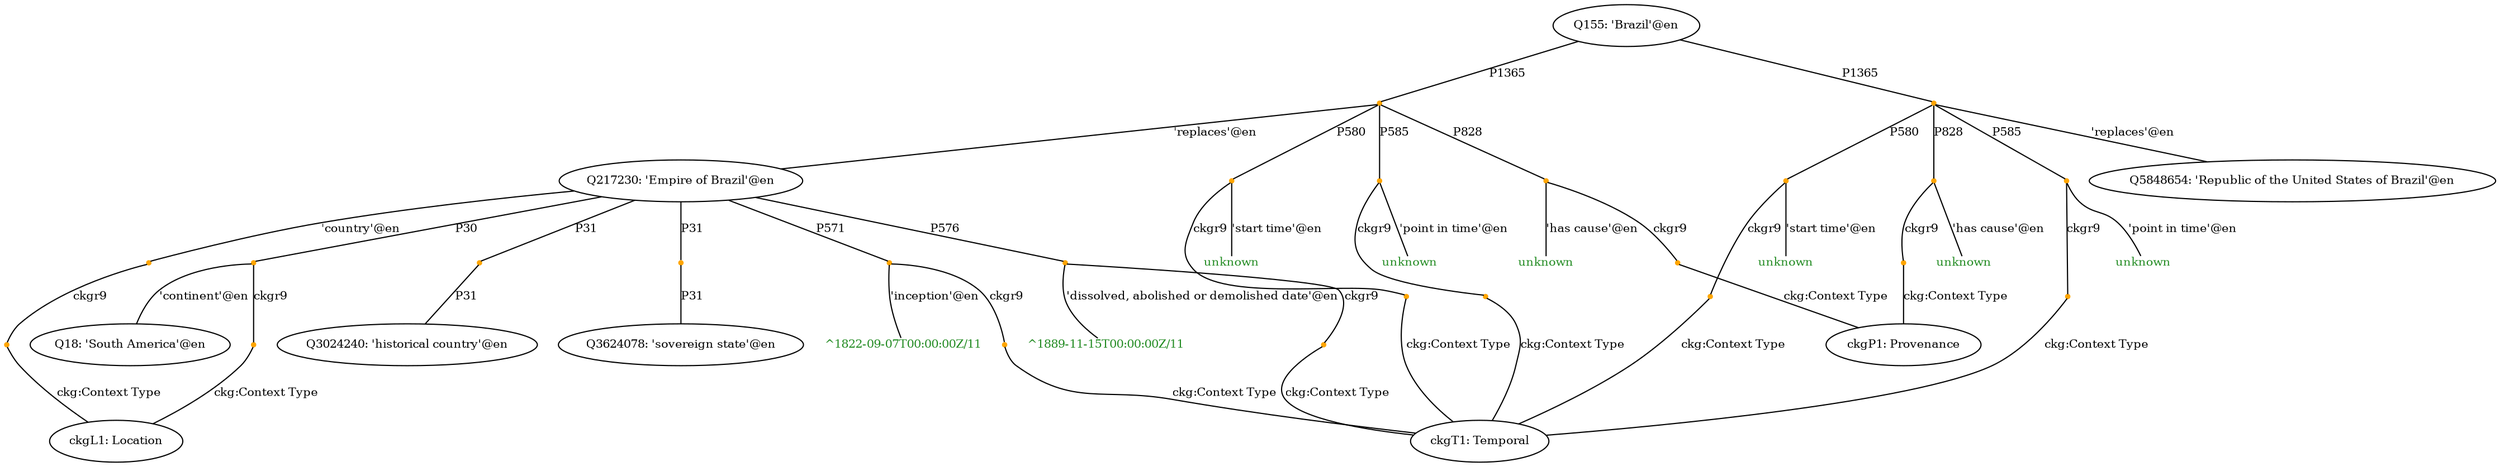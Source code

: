 strict graph "Brazil-K1-all.tsv" {
	fontsize=20
	node [color=orange fontsize=10 shape=point style=filled]
	"Q155-P1365-Q217230-19ed8df2-0-P828" [label=""]
	node [color="" fontcolor=black fontsize=10 shape=ellipse style=""]
	ckgP1 [label="ckgP1: Provenance"]
	node [color=orange fontsize=10 shape=point style=filled]
	"ckg_c20-19ed8df2-0-P828" [label=""]
	edge [fontsize=10]
	"Q155-P1365-Q217230-19ed8df2-0-P828" -- "ckg_c20-19ed8df2-0-P828" [label=ckgr9]
	"ckg_c20-19ed8df2-0-P828" -- ckgP1 [label="ckg:Context Type"]
	node [color=orange fontsize=10 shape=point style=filled]
	"Q155-P1365-Q5848654-abcbe521-0-P828" [label=""]
	node [color="" fontcolor=black fontsize=10 shape=ellipse style=""]
	ckgP1 [label="ckgP1: Provenance"]
	node [color=orange fontsize=10 shape=point style=filled]
	"ckg_c20-abcbe521-0-P828" [label=""]
	edge [fontsize=10]
	"Q155-P1365-Q5848654-abcbe521-0-P828" -- "ckg_c20-abcbe521-0-P828" [label=ckgr9]
	"ckg_c20-abcbe521-0-P828" -- ckgP1 [label="ckg:Context Type"]
	node [color=orange fontsize=10 shape=point style=filled]
	"Q155-P1365-Q217230-19ed8df2-0-P580" [label=""]
	node [color="" fontcolor=black fontsize=10 shape=ellipse style=""]
	ckgT1 [label="ckgT1: Temporal"]
	node [color=orange fontsize=10 shape=point style=filled]
	"ckg_c2-19ed8df2-0-P580" [label=""]
	edge [fontsize=10]
	"Q155-P1365-Q217230-19ed8df2-0-P580" -- "ckg_c2-19ed8df2-0-P580" [label=ckgr9]
	"ckg_c2-19ed8df2-0-P580" -- ckgT1 [label="ckg:Context Type"]
	node [color=orange fontsize=10 shape=point style=filled]
	"Q155-P1365-Q5848654-abcbe521-0-P580" [label=""]
	node [color="" fontcolor=black fontsize=10 shape=ellipse style=""]
	ckgT1 [label="ckgT1: Temporal"]
	node [color=orange fontsize=10 shape=point style=filled]
	"ckg_c2-abcbe521-0-P580" [label=""]
	edge [fontsize=10]
	"Q155-P1365-Q5848654-abcbe521-0-P580" -- "ckg_c2-abcbe521-0-P580" [label=ckgr9]
	"ckg_c2-abcbe521-0-P580" -- ckgT1 [label="ckg:Context Type"]
	node [color=orange fontsize=10 shape=point style=filled]
	"Q155-P1365-Q217230-19ed8df2-0-P585" [label=""]
	node [color="" fontcolor=black fontsize=10 shape=ellipse style=""]
	ckgT1 [label="ckgT1: Temporal"]
	node [color=orange fontsize=10 shape=point style=filled]
	"ckg_c6-19ed8df2-0-P585" [label=""]
	edge [fontsize=10]
	"Q155-P1365-Q217230-19ed8df2-0-P585" -- "ckg_c6-19ed8df2-0-P585" [label=ckgr9]
	"ckg_c6-19ed8df2-0-P585" -- ckgT1 [label="ckg:Context Type"]
	node [color=orange fontsize=10 shape=point style=filled]
	"Q155-P1365-Q5848654-abcbe521-0-P585" [label=""]
	node [color="" fontcolor=black fontsize=10 shape=ellipse style=""]
	ckgT1 [label="ckgT1: Temporal"]
	node [color=orange fontsize=10 shape=point style=filled]
	"ckg_c6-abcbe521-0-P585" [label=""]
	edge [fontsize=10]
	"Q155-P1365-Q5848654-abcbe521-0-P585" -- "ckg_c6-abcbe521-0-P585" [label=ckgr9]
	"ckg_c6-abcbe521-0-P585" -- ckgT1 [label="ckg:Context Type"]
	node [color=orange fontsize=10 shape=point style=filled]
	"Q155-P1365-Q217230-19ed8df2-0" [label=""]
	node [color="" fontcolor=forestgreen fontsize=10 shape=plain style=""]
	"Q155-P1365-Q217230-19ed8df2-0-P580unknown" [label=unknown]
	node [color=orange fontsize=10 shape=point style=filled]
	"Q155-P1365-Q217230-19ed8df2-0-P580" [label=""]
	edge [fontsize=10]
	"Q155-P1365-Q217230-19ed8df2-0" -- "Q155-P1365-Q217230-19ed8df2-0-P580" [label=P580]
	"Q155-P1365-Q217230-19ed8df2-0-P580" -- "Q155-P1365-Q217230-19ed8df2-0-P580unknown" [label="'start time'@en"]
	node [color=orange fontsize=10 shape=point style=filled]
	"Q155-P1365-Q217230-19ed8df2-0" [label=""]
	node [color="" fontcolor=forestgreen fontsize=10 shape=plain style=""]
	"Q155-P1365-Q217230-19ed8df2-0-P585unknown" [label=unknown]
	node [color=orange fontsize=10 shape=point style=filled]
	"Q155-P1365-Q217230-19ed8df2-0-P585" [label=""]
	edge [fontsize=10]
	"Q155-P1365-Q217230-19ed8df2-0" -- "Q155-P1365-Q217230-19ed8df2-0-P585" [label=P585]
	"Q155-P1365-Q217230-19ed8df2-0-P585" -- "Q155-P1365-Q217230-19ed8df2-0-P585unknown" [label="'point in time'@en"]
	node [color=orange fontsize=10 shape=point style=filled]
	"Q155-P1365-Q217230-19ed8df2-0" [label=""]
	node [color="" fontcolor=forestgreen fontsize=10 shape=plain style=""]
	"Q155-P1365-Q217230-19ed8df2-0-P828unknown" [label=unknown]
	node [color=orange fontsize=10 shape=point style=filled]
	"Q155-P1365-Q217230-19ed8df2-0-P828" [label=""]
	edge [fontsize=10]
	"Q155-P1365-Q217230-19ed8df2-0" -- "Q155-P1365-Q217230-19ed8df2-0-P828" [label=P828]
	"Q155-P1365-Q217230-19ed8df2-0-P828" -- "Q155-P1365-Q217230-19ed8df2-0-P828unknown" [label="'has cause'@en"]
	node [color="" fontcolor=black fontsize=10 shape=ellipse style=""]
	Q155 [label="Q155: 'Brazil'@en"]
	node [color="" fontcolor=black fontsize=10 shape=ellipse style=""]
	Q217230 [label="Q217230: 'Empire of Brazil'@en"]
	node [color=orange fontsize=10 shape=point style=filled]
	"Q155-P1365-Q217230-19ed8df2-0" [label=""]
	edge [fontsize=10]
	Q155 -- "Q155-P1365-Q217230-19ed8df2-0" [label=P1365]
	"Q155-P1365-Q217230-19ed8df2-0" -- Q217230 [label="'replaces'@en"]
	node [color=orange fontsize=10 shape=point style=filled]
	"Q155-P1365-Q5848654-abcbe521-0" [label=""]
	node [color="" fontcolor=forestgreen fontsize=10 shape=plain style=""]
	"Q155-P1365-Q5848654-abcbe521-0-P580unknown" [label=unknown]
	node [color=orange fontsize=10 shape=point style=filled]
	"Q155-P1365-Q5848654-abcbe521-0-P580" [label=""]
	edge [fontsize=10]
	"Q155-P1365-Q5848654-abcbe521-0" -- "Q155-P1365-Q5848654-abcbe521-0-P580" [label=P580]
	"Q155-P1365-Q5848654-abcbe521-0-P580" -- "Q155-P1365-Q5848654-abcbe521-0-P580unknown" [label="'start time'@en"]
	node [color=orange fontsize=10 shape=point style=filled]
	"Q155-P1365-Q5848654-abcbe521-0" [label=""]
	node [color="" fontcolor=forestgreen fontsize=10 shape=plain style=""]
	"Q155-P1365-Q5848654-abcbe521-0-P585unknown" [label=unknown]
	node [color=orange fontsize=10 shape=point style=filled]
	"Q155-P1365-Q5848654-abcbe521-0-P585" [label=""]
	edge [fontsize=10]
	"Q155-P1365-Q5848654-abcbe521-0" -- "Q155-P1365-Q5848654-abcbe521-0-P585" [label=P585]
	"Q155-P1365-Q5848654-abcbe521-0-P585" -- "Q155-P1365-Q5848654-abcbe521-0-P585unknown" [label="'point in time'@en"]
	node [color=orange fontsize=10 shape=point style=filled]
	"Q155-P1365-Q5848654-abcbe521-0" [label=""]
	node [color="" fontcolor=forestgreen fontsize=10 shape=plain style=""]
	"Q155-P1365-Q5848654-abcbe521-0-P828unknown" [label=unknown]
	node [color=orange fontsize=10 shape=point style=filled]
	"Q155-P1365-Q5848654-abcbe521-0-P828" [label=""]
	edge [fontsize=10]
	"Q155-P1365-Q5848654-abcbe521-0" -- "Q155-P1365-Q5848654-abcbe521-0-P828" [label=P828]
	"Q155-P1365-Q5848654-abcbe521-0-P828" -- "Q155-P1365-Q5848654-abcbe521-0-P828unknown" [label="'has cause'@en"]
	node [color="" fontcolor=black fontsize=10 shape=ellipse style=""]
	Q155 [label="Q155: 'Brazil'@en"]
	node [color="" fontcolor=black fontsize=10 shape=ellipse style=""]
	Q5848654 [label="Q5848654: 'Republic of the United States of Brazil'@en"]
	node [color=orange fontsize=10 shape=point style=filled]
	"Q155-P1365-Q5848654-abcbe521-0" [label=""]
	edge [fontsize=10]
	Q155 -- "Q155-P1365-Q5848654-abcbe521-0" [label=P1365]
	"Q155-P1365-Q5848654-abcbe521-0" -- Q5848654 [label="'replaces'@en"]
	node [color=orange fontsize=10 shape=point style=filled]
	"Q217230-P17-Q217230-69e8c07c-0" [label=""]
	node [color="" fontcolor=black fontsize=10 shape=ellipse style=""]
	ckgL1 [label="ckgL1: Location"]
	node [color=orange fontsize=10 shape=point style=filled]
	"Q217230-P17-Q217230-69e8c07c-0-P17" [label=""]
	edge [fontsize=10]
	"Q217230-P17-Q217230-69e8c07c-0" -- "Q217230-P17-Q217230-69e8c07c-0-P17" [label=ckgr9]
	"Q217230-P17-Q217230-69e8c07c-0-P17" -- ckgL1 [label="ckg:Context Type"]
	node [color="" fontcolor=black fontsize=10 shape=ellipse style=""]
	Q217230 [label="Q217230: 'Empire of Brazil'@en"]
	node [color="" fontcolor=black fontsize=10 shape=ellipse style=""]
	Q217230 [label="Q217230: 'Empire of Brazil'@en"]
	node [color=orange fontsize=10 shape=point style=filled]
	"Q217230-P17-Q217230-69e8c07c-0" [label=""]
	edge [fontsize=10]
	Q217230 -- "Q217230-P17-Q217230-69e8c07c-0" [label=P17]
	"Q217230-P17-Q217230-69e8c07c-0" -- Q217230 [label="'country'@en"]
	node [color=orange fontsize=10 shape=point style=filled]
	"Q217230-P30-Q18-9d189008-0" [label=""]
	node [color="" fontcolor=black fontsize=10 shape=ellipse style=""]
	ckgL1 [label="ckgL1: Location"]
	node [color=orange fontsize=10 shape=point style=filled]
	"Q217230-P30-Q18-9d189008-0-P30" [label=""]
	edge [fontsize=10]
	"Q217230-P30-Q18-9d189008-0" -- "Q217230-P30-Q18-9d189008-0-P30" [label=ckgr9]
	"Q217230-P30-Q18-9d189008-0-P30" -- ckgL1 [label="ckg:Context Type"]
	node [color="" fontcolor=black fontsize=10 shape=ellipse style=""]
	Q217230 [label="Q217230: 'Empire of Brazil'@en"]
	node [color="" fontcolor=black fontsize=10 shape=ellipse style=""]
	Q18 [label="Q18: 'South America'@en"]
	node [color=orange fontsize=10 shape=point style=filled]
	"Q217230-P30-Q18-9d189008-0" [label=""]
	edge [fontsize=10]
	Q217230 -- "Q217230-P30-Q18-9d189008-0" [label=P30]
	"Q217230-P30-Q18-9d189008-0" -- Q18 [label="'continent'@en"]
	node [color="" fontcolor=black fontsize=10 shape=ellipse style=""]
	Q217230 [label="Q217230: 'Empire of Brazil'@en"]
	node [color="" fontcolor=black fontsize=10 shape=ellipse style=""]
	Q3024240 [label="Q3024240: 'historical country'@en"]
	node [color=orange fontsize=10 shape=point style=filled]
	"Q217230-P31-Q3024240-0e78bec7-0" [label=""]
	edge [fontsize=10]
	Q217230 -- "Q217230-P31-Q3024240-0e78bec7-0" [label=P31]
	"Q217230-P31-Q3024240-0e78bec7-0" -- Q3024240 [label=P31]
	node [color="" fontcolor=black fontsize=10 shape=ellipse style=""]
	Q217230 [label="Q217230: 'Empire of Brazil'@en"]
	node [color="" fontcolor=black fontsize=10 shape=ellipse style=""]
	Q3624078 [label="Q3624078: 'sovereign state'@en"]
	node [color=orange fontsize=10 shape=point style=filled]
	"Q217230-P31-Q3624078-4b3c9905-0" [label=""]
	edge [fontsize=10]
	Q217230 -- "Q217230-P31-Q3624078-4b3c9905-0" [label=P31]
	"Q217230-P31-Q3624078-4b3c9905-0" -- Q3624078 [label=P31]
	node [color=orange fontsize=10 shape=point style=filled]
	"Q217230-P571-9c5ecd-090e9117-0" [label=""]
	node [color="" fontcolor=black fontsize=10 shape=ellipse style=""]
	ckgT1 [label="ckgT1: Temporal"]
	node [color=orange fontsize=10 shape=point style=filled]
	"Q217230-P571-9c5ecd-090e9117-0-P571" [label=""]
	edge [fontsize=10]
	"Q217230-P571-9c5ecd-090e9117-0" -- "Q217230-P571-9c5ecd-090e9117-0-P571" [label=ckgr9]
	"Q217230-P571-9c5ecd-090e9117-0-P571" -- ckgT1 [label="ckg:Context Type"]
	node [color="" fontcolor=black fontsize=10 shape=ellipse style=""]
	Q217230 [label="Q217230: 'Empire of Brazil'@en"]
	node [color="" fontcolor=forestgreen fontsize=10 shape=plain style=""]
	"Q217230-P571-9c5ecd-090e9117-0^1822-09-07T00_00_00Z/11" [label="^1822-09-07T00:00:00Z/11"]
	node [color=orange fontsize=10 shape=point style=filled]
	"Q217230-P571-9c5ecd-090e9117-0" [label=""]
	edge [fontsize=10]
	Q217230 -- "Q217230-P571-9c5ecd-090e9117-0" [label=P571]
	"Q217230-P571-9c5ecd-090e9117-0" -- "Q217230-P571-9c5ecd-090e9117-0^1822-09-07T00_00_00Z/11" [label="'inception'@en"]
	node [color=orange fontsize=10 shape=point style=filled]
	"Q217230-P576-613a9d-c8558178-0" [label=""]
	node [color="" fontcolor=black fontsize=10 shape=ellipse style=""]
	ckgT1 [label="ckgT1: Temporal"]
	node [color=orange fontsize=10 shape=point style=filled]
	"Q217230-P576-613a9d-c8558178-0-P576" [label=""]
	edge [fontsize=10]
	"Q217230-P576-613a9d-c8558178-0" -- "Q217230-P576-613a9d-c8558178-0-P576" [label=ckgr9]
	"Q217230-P576-613a9d-c8558178-0-P576" -- ckgT1 [label="ckg:Context Type"]
	node [color="" fontcolor=black fontsize=10 shape=ellipse style=""]
	Q217230 [label="Q217230: 'Empire of Brazil'@en"]
	node [color="" fontcolor=forestgreen fontsize=10 shape=plain style=""]
	"Q217230-P576-613a9d-c8558178-0^1889-11-15T00_00_00Z/11" [label="^1889-11-15T00:00:00Z/11"]
	node [color=orange fontsize=10 shape=point style=filled]
	"Q217230-P576-613a9d-c8558178-0" [label=""]
	edge [fontsize=10]
	Q217230 -- "Q217230-P576-613a9d-c8558178-0" [label=P576]
	"Q217230-P576-613a9d-c8558178-0" -- "Q217230-P576-613a9d-c8558178-0^1889-11-15T00_00_00Z/11" [label="'dissolved, abolished or demolished date'@en"]
}
